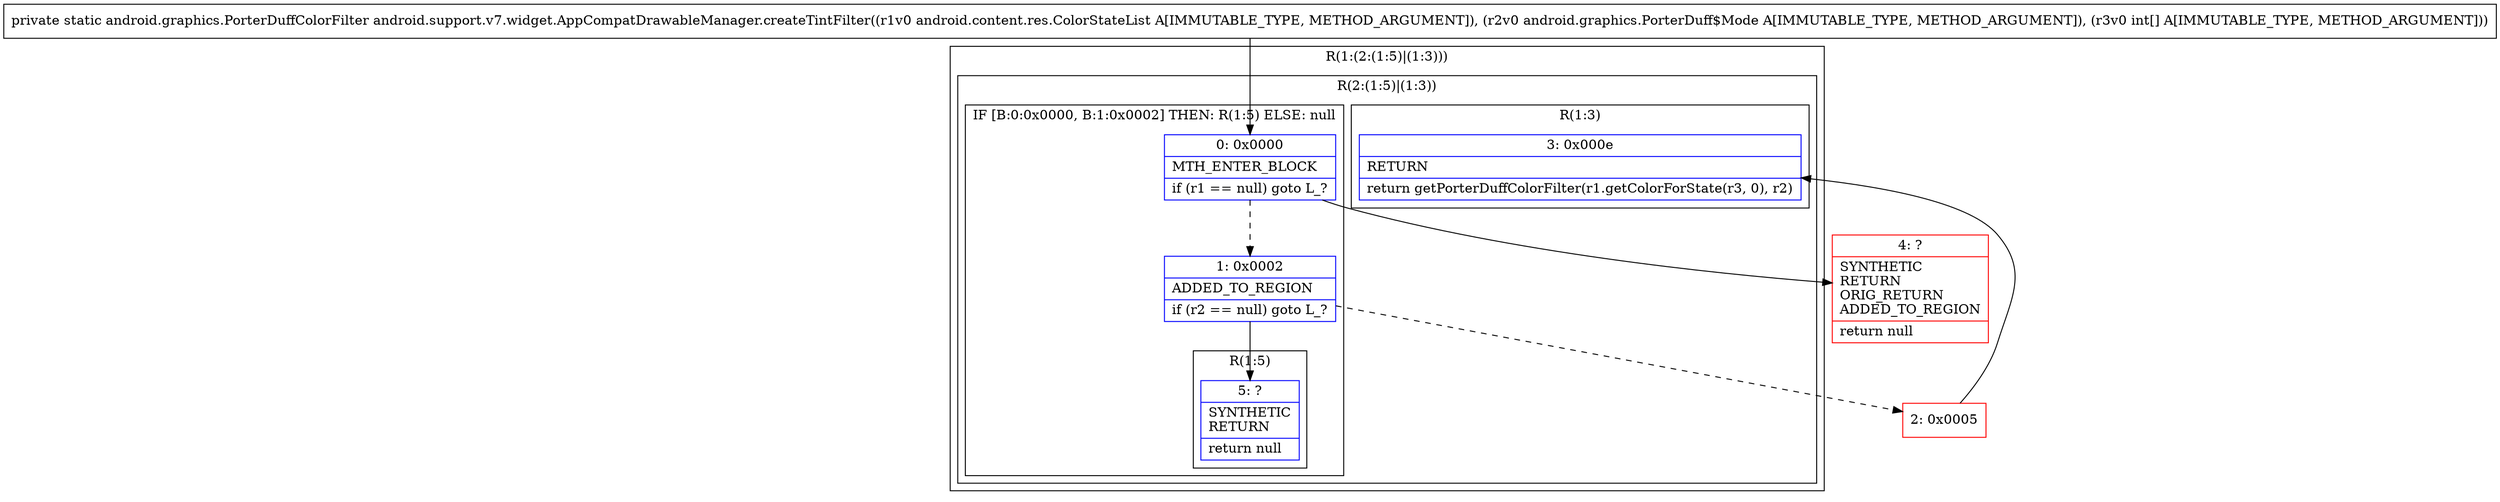 digraph "CFG forandroid.support.v7.widget.AppCompatDrawableManager.createTintFilter(Landroid\/content\/res\/ColorStateList;Landroid\/graphics\/PorterDuff$Mode;[I)Landroid\/graphics\/PorterDuffColorFilter;" {
subgraph cluster_Region_1299462149 {
label = "R(1:(2:(1:5)|(1:3)))";
node [shape=record,color=blue];
subgraph cluster_Region_1407579792 {
label = "R(2:(1:5)|(1:3))";
node [shape=record,color=blue];
subgraph cluster_IfRegion_223876074 {
label = "IF [B:0:0x0000, B:1:0x0002] THEN: R(1:5) ELSE: null";
node [shape=record,color=blue];
Node_0 [shape=record,label="{0\:\ 0x0000|MTH_ENTER_BLOCK\l|if (r1 == null) goto L_?\l}"];
Node_1 [shape=record,label="{1\:\ 0x0002|ADDED_TO_REGION\l|if (r2 == null) goto L_?\l}"];
subgraph cluster_Region_475057545 {
label = "R(1:5)";
node [shape=record,color=blue];
Node_5 [shape=record,label="{5\:\ ?|SYNTHETIC\lRETURN\l|return null\l}"];
}
}
subgraph cluster_Region_1879603734 {
label = "R(1:3)";
node [shape=record,color=blue];
Node_3 [shape=record,label="{3\:\ 0x000e|RETURN\l|return getPorterDuffColorFilter(r1.getColorForState(r3, 0), r2)\l}"];
}
}
}
Node_2 [shape=record,color=red,label="{2\:\ 0x0005}"];
Node_4 [shape=record,color=red,label="{4\:\ ?|SYNTHETIC\lRETURN\lORIG_RETURN\lADDED_TO_REGION\l|return null\l}"];
MethodNode[shape=record,label="{private static android.graphics.PorterDuffColorFilter android.support.v7.widget.AppCompatDrawableManager.createTintFilter((r1v0 android.content.res.ColorStateList A[IMMUTABLE_TYPE, METHOD_ARGUMENT]), (r2v0 android.graphics.PorterDuff$Mode A[IMMUTABLE_TYPE, METHOD_ARGUMENT]), (r3v0 int[] A[IMMUTABLE_TYPE, METHOD_ARGUMENT])) }"];
MethodNode -> Node_0;
Node_0 -> Node_1[style=dashed];
Node_0 -> Node_4;
Node_1 -> Node_2[style=dashed];
Node_1 -> Node_5;
Node_2 -> Node_3;
}

